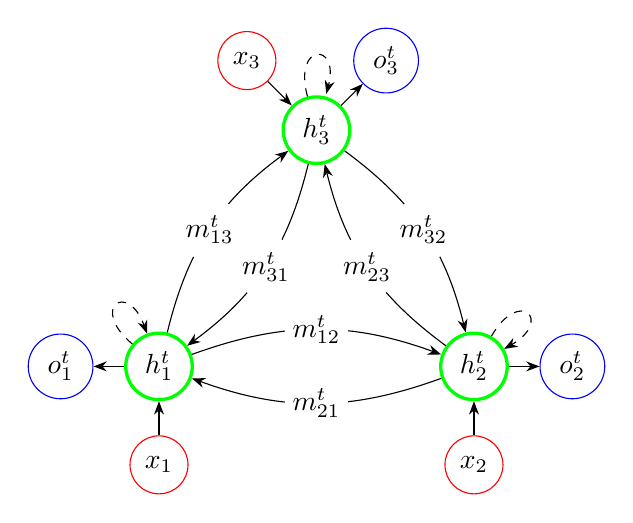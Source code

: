 \begin{tikzpicture}
  \begin{scope}[every node/.style={circle,draw}]
      \node[very thick, draw=green] (1) at (0,0) {$h_1^t$};
	  \node[draw=red] (x1) at (0,-1.25) {$x_1$};
      \node[draw=blue] (o1) at (-1.25,0) {$o_1^t$};
                       
      \node[very thick, draw=green] (2) at (4,0) {$h_2^t$};
      \node[draw=red] (x2) at (4,-1.25) {$x_2$};
      \node[draw=blue] (o2) at (5.25,0) {$o_2^t$};
      
      \node[very thick, draw=green] (3) at (2,3) {$h_3^t$};   
      \node[draw=red] (x3) at (1.116,3.884) {$x_3$};
      \node[draw=blue] (o3) at (2.884,3.884) {$o_3^t$};      
  \end{scope}
  \begin{scope}[>={Stealth[black]},
                every node/.style={fill=white, circle, pos=0.50, inner sep=1},
                every edge/.style={draw=black}]

      \path [->] (1) edge[dashed, out=140, in=110, looseness=8] (1);
      \path [->] (2) edge[dashed, out=60, in=30, looseness=8] (2);
      \path [->] (3) edge[dashed, loop above] (3);
      
      \path [->] (x1) edge (1);
      \path [->] (1) edge (o1);
      
      \path [->] (x2) edge (2);
      \path [->] (2) edge (o2);
      
      \path [->] (x3) edge (3);
      \path [->] (3) edge (o3);
      
      \path [->] (1) edge[bend left=20] node {$m_{12}^t$} (2);
      \path [->] (2) edge[bend left=20] node {$m_{21}^t$} (1);
      
      \path [->] (1) edge[bend left=20] node {$m_{13}^t$} (3);   
      \path [->] (3) edge[bend left=20] node {$m_{31}^t$} (1);
      
      \path [->] (2) edge[bend left=20] node {$m_{23}^t$} (3);  
      \path [->] (3) edge[bend left=20] node {$m_{32}^t$} (2);           

  \end{scope}
  \end{tikzpicture}